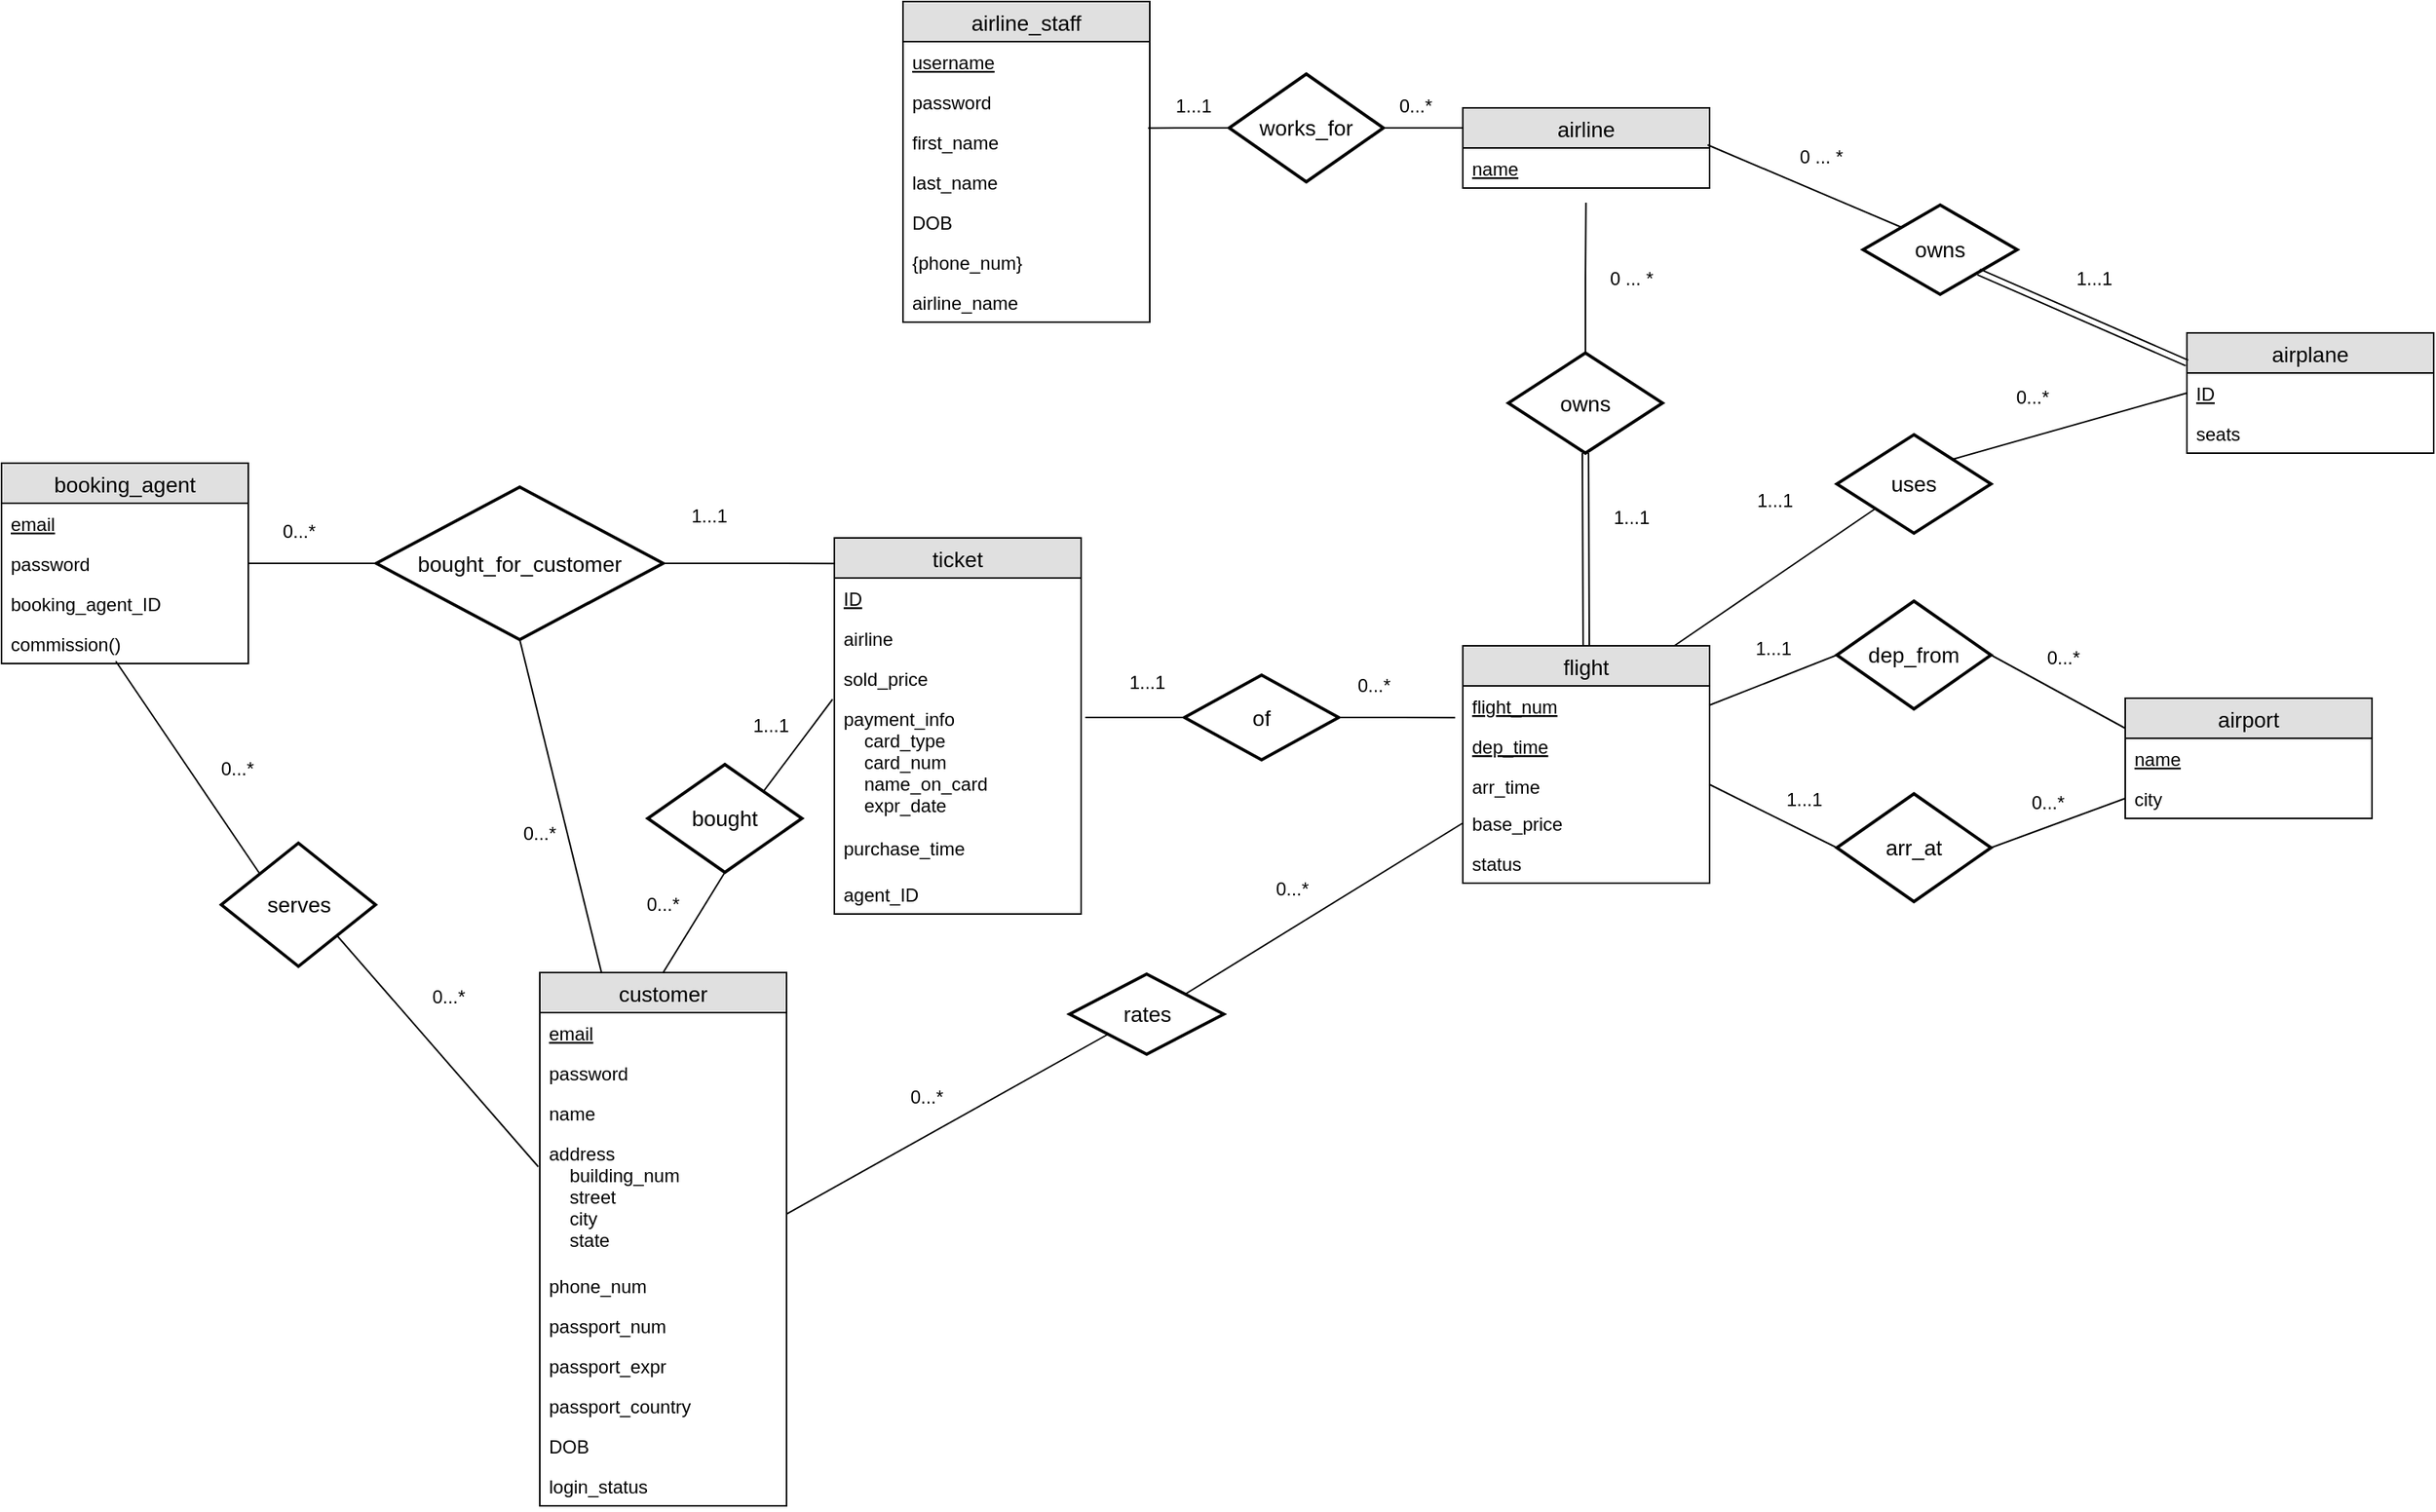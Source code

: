 <mxfile version="12.1.0" type="github" pages="1"><diagram id="OmT5OmckwUrSFIo6k8KH" name="Page-1"><mxGraphModel dx="1048" dy="684" grid="1" gridSize="10" guides="1" tooltips="1" connect="1" arrows="1" fold="1" page="1" pageScale="1" pageWidth="1654" pageHeight="1169" math="0" shadow="0"><root><mxCell id="0"/><mxCell id="1" parent="0"/><mxCell id="NvmkVHi0GKRHKJPW13n5-1" value="airport" style="swimlane;fontStyle=0;childLayout=stackLayout;horizontal=1;startSize=26;fillColor=#e0e0e0;horizontalStack=0;resizeParent=1;resizeParentMax=0;resizeLast=0;collapsible=1;marginBottom=0;swimlaneFillColor=#ffffff;align=center;fontSize=14;" vertex="1" parent="1"><mxGeometry x="1407" y="522" width="160" height="78" as="geometry"/></mxCell><mxCell id="NvmkVHi0GKRHKJPW13n5-2" value="name" style="text;strokeColor=none;fillColor=none;spacingLeft=4;spacingRight=4;overflow=hidden;rotatable=0;points=[[0,0.5],[1,0.5]];portConstraint=eastwest;fontSize=12;fontStyle=4" vertex="1" parent="NvmkVHi0GKRHKJPW13n5-1"><mxGeometry y="26" width="160" height="26" as="geometry"/></mxCell><mxCell id="NvmkVHi0GKRHKJPW13n5-3" value="city" style="text;strokeColor=none;fillColor=none;spacingLeft=4;spacingRight=4;overflow=hidden;rotatable=0;points=[[0,0.5],[1,0.5]];portConstraint=eastwest;fontSize=12;" vertex="1" parent="NvmkVHi0GKRHKJPW13n5-1"><mxGeometry y="52" width="160" height="26" as="geometry"/></mxCell><mxCell id="NvmkVHi0GKRHKJPW13n5-4" value="airline" style="swimlane;fontStyle=0;childLayout=stackLayout;horizontal=1;startSize=26;fillColor=#e0e0e0;horizontalStack=0;resizeParent=1;resizeParentMax=0;resizeLast=0;collapsible=1;marginBottom=0;swimlaneFillColor=#ffffff;align=center;fontSize=14;" vertex="1" parent="1"><mxGeometry x="977.5" y="139" width="160" height="52" as="geometry"/></mxCell><mxCell id="NvmkVHi0GKRHKJPW13n5-5" value="name" style="text;strokeColor=none;fillColor=none;spacingLeft=4;spacingRight=4;overflow=hidden;rotatable=0;points=[[0,0.5],[1,0.5]];portConstraint=eastwest;fontSize=12;fontStyle=4" vertex="1" parent="NvmkVHi0GKRHKJPW13n5-4"><mxGeometry y="26" width="160" height="26" as="geometry"/></mxCell><mxCell id="NvmkVHi0GKRHKJPW13n5-6" value="airplane" style="swimlane;fontStyle=0;childLayout=stackLayout;horizontal=1;startSize=26;fillColor=#e0e0e0;horizontalStack=0;resizeParent=1;resizeParentMax=0;resizeLast=0;collapsible=1;marginBottom=0;swimlaneFillColor=#ffffff;align=center;fontSize=14;" vertex="1" parent="1"><mxGeometry x="1447" y="285" width="160" height="78" as="geometry"/></mxCell><mxCell id="NvmkVHi0GKRHKJPW13n5-8" value="ID" style="text;strokeColor=none;fillColor=none;spacingLeft=4;spacingRight=4;overflow=hidden;rotatable=0;points=[[0,0.5],[1,0.5]];portConstraint=eastwest;fontSize=12;fontStyle=4" vertex="1" parent="NvmkVHi0GKRHKJPW13n5-6"><mxGeometry y="26" width="160" height="26" as="geometry"/></mxCell><mxCell id="NvmkVHi0GKRHKJPW13n5-9" value="seats" style="text;strokeColor=none;fillColor=none;spacingLeft=4;spacingRight=4;overflow=hidden;rotatable=0;points=[[0,0.5],[1,0.5]];portConstraint=eastwest;fontSize=12;" vertex="1" parent="NvmkVHi0GKRHKJPW13n5-6"><mxGeometry y="52" width="160" height="26" as="geometry"/></mxCell><mxCell id="NvmkVHi0GKRHKJPW13n5-10" value="owns" style="shape=rhombus;strokeWidth=2;fontSize=17;perimeter=rhombusPerimeter;whiteSpace=wrap;html=1;align=center;fontSize=14;" vertex="1" parent="1"><mxGeometry x="1237" y="202" width="100" height="58" as="geometry"/></mxCell><mxCell id="NvmkVHi0GKRHKJPW13n5-11" value="0 ... *" style="text;html=1;strokeColor=none;fillColor=none;align=center;verticalAlign=middle;whiteSpace=wrap;rounded=0;" vertex="1" parent="1"><mxGeometry x="1190" y="161" width="40" height="20" as="geometry"/></mxCell><mxCell id="NvmkVHi0GKRHKJPW13n5-12" value="1...1" style="text;html=1;strokeColor=none;fillColor=none;align=center;verticalAlign=middle;whiteSpace=wrap;rounded=0;" vertex="1" parent="1"><mxGeometry x="1367" y="240" width="40" height="20" as="geometry"/></mxCell><mxCell id="NvmkVHi0GKRHKJPW13n5-13" value="flight" style="swimlane;fontStyle=0;childLayout=stackLayout;horizontal=1;startSize=26;fillColor=#e0e0e0;horizontalStack=0;resizeParent=1;resizeParentMax=0;resizeLast=0;collapsible=1;marginBottom=0;swimlaneFillColor=#ffffff;align=center;fontSize=14;" vertex="1" parent="1"><mxGeometry x="977.5" y="488" width="160" height="154" as="geometry"/></mxCell><mxCell id="NvmkVHi0GKRHKJPW13n5-15" value="flight_num" style="text;strokeColor=none;fillColor=none;spacingLeft=4;spacingRight=4;overflow=hidden;rotatable=0;points=[[0,0.5],[1,0.5]];portConstraint=eastwest;fontSize=12;fontStyle=4" vertex="1" parent="NvmkVHi0GKRHKJPW13n5-13"><mxGeometry y="26" width="160" height="26" as="geometry"/></mxCell><mxCell id="NvmkVHi0GKRHKJPW13n5-17" value="dep_time&#10;" style="text;strokeColor=none;fillColor=none;spacingLeft=4;spacingRight=4;overflow=hidden;rotatable=0;points=[[0,0.5],[1,0.5]];portConstraint=eastwest;fontSize=12;fontStyle=4" vertex="1" parent="NvmkVHi0GKRHKJPW13n5-13"><mxGeometry y="52" width="160" height="26" as="geometry"/></mxCell><mxCell id="NvmkVHi0GKRHKJPW13n5-19" value="arr_time&#10;" style="text;strokeColor=none;fillColor=none;spacingLeft=4;spacingRight=4;overflow=hidden;rotatable=0;points=[[0,0.5],[1,0.5]];portConstraint=eastwest;fontSize=12;" vertex="1" parent="NvmkVHi0GKRHKJPW13n5-13"><mxGeometry y="78" width="160" height="24" as="geometry"/></mxCell><mxCell id="NvmkVHi0GKRHKJPW13n5-20" value="base_price" style="text;strokeColor=none;fillColor=none;spacingLeft=4;spacingRight=4;overflow=hidden;rotatable=0;points=[[0,0.5],[1,0.5]];portConstraint=eastwest;fontSize=12;" vertex="1" parent="NvmkVHi0GKRHKJPW13n5-13"><mxGeometry y="102" width="160" height="26" as="geometry"/></mxCell><mxCell id="NvmkVHi0GKRHKJPW13n5-22" value="status" style="text;strokeColor=none;fillColor=none;spacingLeft=4;spacingRight=4;overflow=hidden;rotatable=0;points=[[0,0.5],[1,0.5]];portConstraint=eastwest;fontSize=12;" vertex="1" parent="NvmkVHi0GKRHKJPW13n5-13"><mxGeometry y="128" width="160" height="26" as="geometry"/></mxCell><mxCell id="NvmkVHi0GKRHKJPW13n5-23" value="ticket" style="swimlane;fontStyle=0;childLayout=stackLayout;horizontal=1;startSize=26;fillColor=#e0e0e0;horizontalStack=0;resizeParent=1;resizeParentMax=0;resizeLast=0;collapsible=1;marginBottom=0;swimlaneFillColor=#ffffff;align=center;fontSize=14;" vertex="1" parent="1"><mxGeometry x="570" y="418" width="160" height="244" as="geometry"/></mxCell><mxCell id="NvmkVHi0GKRHKJPW13n5-24" value="ID" style="text;strokeColor=none;fillColor=none;spacingLeft=4;spacingRight=4;overflow=hidden;rotatable=0;points=[[0,0.5],[1,0.5]];portConstraint=eastwest;fontSize=12;fontStyle=4" vertex="1" parent="NvmkVHi0GKRHKJPW13n5-23"><mxGeometry y="26" width="160" height="26" as="geometry"/></mxCell><mxCell id="NvmkVHi0GKRHKJPW13n5-26" value="airline" style="text;strokeColor=none;fillColor=none;spacingLeft=4;spacingRight=4;overflow=hidden;rotatable=0;points=[[0,0.5],[1,0.5]];portConstraint=eastwest;fontSize=12;" vertex="1" parent="NvmkVHi0GKRHKJPW13n5-23"><mxGeometry y="52" width="160" height="26" as="geometry"/></mxCell><mxCell id="NvmkVHi0GKRHKJPW13n5-28" value="sold_price" style="text;strokeColor=none;fillColor=none;spacingLeft=4;spacingRight=4;overflow=hidden;rotatable=0;points=[[0,0.5],[1,0.5]];portConstraint=eastwest;fontSize=12;" vertex="1" parent="NvmkVHi0GKRHKJPW13n5-23"><mxGeometry y="78" width="160" height="26" as="geometry"/></mxCell><mxCell id="NvmkVHi0GKRHKJPW13n5-29" value="payment_info&#10;    card_type&#10;    card_num&#10;    name_on_card&#10;    expr_date" style="text;strokeColor=none;fillColor=none;spacingLeft=4;spacingRight=4;overflow=hidden;rotatable=0;points=[[0,0.5],[1,0.5]];portConstraint=eastwest;fontSize=12;" vertex="1" parent="NvmkVHi0GKRHKJPW13n5-23"><mxGeometry y="104" width="160" height="84" as="geometry"/></mxCell><mxCell id="NvmkVHi0GKRHKJPW13n5-30" value="purchase_time" style="text;strokeColor=none;fillColor=none;spacingLeft=4;spacingRight=4;overflow=hidden;rotatable=0;points=[[0,0.5],[1,0.5]];portConstraint=eastwest;fontSize=12;" vertex="1" parent="NvmkVHi0GKRHKJPW13n5-23"><mxGeometry y="188" width="160" height="30" as="geometry"/></mxCell><mxCell id="NvmkVHi0GKRHKJPW13n5-31" value="agent_ID" style="text;strokeColor=none;fillColor=none;spacingLeft=4;spacingRight=4;overflow=hidden;rotatable=0;points=[[0,0.5],[1,0.5]];portConstraint=eastwest;fontSize=12;" vertex="1" parent="NvmkVHi0GKRHKJPW13n5-23"><mxGeometry y="218" width="160" height="26" as="geometry"/></mxCell><mxCell id="NvmkVHi0GKRHKJPW13n5-32" value="booking_agent" style="swimlane;fontStyle=0;childLayout=stackLayout;horizontal=1;startSize=26;fillColor=#e0e0e0;horizontalStack=0;resizeParent=1;resizeParentMax=0;resizeLast=0;collapsible=1;marginBottom=0;swimlaneFillColor=#ffffff;align=center;fontSize=14;" vertex="1" parent="1"><mxGeometry x="30" y="369.5" width="160" height="130" as="geometry"/></mxCell><mxCell id="NvmkVHi0GKRHKJPW13n5-33" value="email" style="text;strokeColor=none;fillColor=none;spacingLeft=4;spacingRight=4;overflow=hidden;rotatable=0;points=[[0,0.5],[1,0.5]];portConstraint=eastwest;fontSize=12;fontStyle=4" vertex="1" parent="NvmkVHi0GKRHKJPW13n5-32"><mxGeometry y="26" width="160" height="26" as="geometry"/></mxCell><mxCell id="NvmkVHi0GKRHKJPW13n5-34" value="password" style="text;strokeColor=none;fillColor=none;spacingLeft=4;spacingRight=4;overflow=hidden;rotatable=0;points=[[0,0.5],[1,0.5]];portConstraint=eastwest;fontSize=12;" vertex="1" parent="NvmkVHi0GKRHKJPW13n5-32"><mxGeometry y="52" width="160" height="26" as="geometry"/></mxCell><mxCell id="NvmkVHi0GKRHKJPW13n5-35" value="booking_agent_ID" style="text;strokeColor=none;fillColor=none;spacingLeft=4;spacingRight=4;overflow=hidden;rotatable=0;points=[[0,0.5],[1,0.5]];portConstraint=eastwest;fontSize=12;" vertex="1" parent="NvmkVHi0GKRHKJPW13n5-32"><mxGeometry y="78" width="160" height="26" as="geometry"/></mxCell><mxCell id="NvmkVHi0GKRHKJPW13n5-107" value="commission()" style="text;strokeColor=none;fillColor=none;spacingLeft=4;spacingRight=4;overflow=hidden;rotatable=0;points=[[0,0.5],[1,0.5]];portConstraint=eastwest;fontSize=12;" vertex="1" parent="NvmkVHi0GKRHKJPW13n5-32"><mxGeometry y="104" width="160" height="26" as="geometry"/></mxCell><mxCell id="NvmkVHi0GKRHKJPW13n5-36" value="airline_staff" style="swimlane;fontStyle=0;childLayout=stackLayout;horizontal=1;startSize=26;fillColor=#e0e0e0;horizontalStack=0;resizeParent=1;resizeParentMax=0;resizeLast=0;collapsible=1;marginBottom=0;swimlaneFillColor=#ffffff;align=center;fontSize=14;" vertex="1" parent="1"><mxGeometry x="614.5" y="70" width="160" height="208" as="geometry"/></mxCell><mxCell id="NvmkVHi0GKRHKJPW13n5-37" value="username" style="text;strokeColor=none;fillColor=none;spacingLeft=4;spacingRight=4;overflow=hidden;rotatable=0;points=[[0,0.5],[1,0.5]];portConstraint=eastwest;fontSize=12;fontStyle=4" vertex="1" parent="NvmkVHi0GKRHKJPW13n5-36"><mxGeometry y="26" width="160" height="26" as="geometry"/></mxCell><mxCell id="NvmkVHi0GKRHKJPW13n5-38" value="password" style="text;strokeColor=none;fillColor=none;spacingLeft=4;spacingRight=4;overflow=hidden;rotatable=0;points=[[0,0.5],[1,0.5]];portConstraint=eastwest;fontSize=12;" vertex="1" parent="NvmkVHi0GKRHKJPW13n5-36"><mxGeometry y="52" width="160" height="26" as="geometry"/></mxCell><mxCell id="NvmkVHi0GKRHKJPW13n5-39" value="first_name" style="text;strokeColor=none;fillColor=none;spacingLeft=4;spacingRight=4;overflow=hidden;rotatable=0;points=[[0,0.5],[1,0.5]];portConstraint=eastwest;fontSize=12;" vertex="1" parent="NvmkVHi0GKRHKJPW13n5-36"><mxGeometry y="78" width="160" height="26" as="geometry"/></mxCell><mxCell id="NvmkVHi0GKRHKJPW13n5-40" value="last_name" style="text;strokeColor=none;fillColor=none;spacingLeft=4;spacingRight=4;overflow=hidden;rotatable=0;points=[[0,0.5],[1,0.5]];portConstraint=eastwest;fontSize=12;" vertex="1" parent="NvmkVHi0GKRHKJPW13n5-36"><mxGeometry y="104" width="160" height="26" as="geometry"/></mxCell><mxCell id="NvmkVHi0GKRHKJPW13n5-41" value="DOB" style="text;strokeColor=none;fillColor=none;spacingLeft=4;spacingRight=4;overflow=hidden;rotatable=0;points=[[0,0.5],[1,0.5]];portConstraint=eastwest;fontSize=12;" vertex="1" parent="NvmkVHi0GKRHKJPW13n5-36"><mxGeometry y="130" width="160" height="26" as="geometry"/></mxCell><mxCell id="NvmkVHi0GKRHKJPW13n5-42" value="{phone_num}" style="text;strokeColor=none;fillColor=none;spacingLeft=4;spacingRight=4;overflow=hidden;rotatable=0;points=[[0,0.5],[1,0.5]];portConstraint=eastwest;fontSize=12;" vertex="1" parent="NvmkVHi0GKRHKJPW13n5-36"><mxGeometry y="156" width="160" height="26" as="geometry"/></mxCell><mxCell id="NvmkVHi0GKRHKJPW13n5-43" value="airline_name" style="text;strokeColor=none;fillColor=none;spacingLeft=4;spacingRight=4;overflow=hidden;rotatable=0;points=[[0,0.5],[1,0.5]];portConstraint=eastwest;fontSize=12;" vertex="1" parent="NvmkVHi0GKRHKJPW13n5-36"><mxGeometry y="182" width="160" height="26" as="geometry"/></mxCell><mxCell id="NvmkVHi0GKRHKJPW13n5-109" style="edgeStyle=orthogonalEdgeStyle;rounded=0;orthogonalLoop=1;jettySize=auto;html=1;exitX=0.5;exitY=0;exitDx=0;exitDy=0;endArrow=none;endFill=0;" edge="1" parent="1" source="NvmkVHi0GKRHKJPW13n5-46"><mxGeometry relative="1" as="geometry"><mxPoint x="1057.333" y="200.5" as="targetPoint"/></mxGeometry></mxCell><mxCell id="NvmkVHi0GKRHKJPW13n5-46" value="owns" style="shape=rhombus;strokeWidth=2;fontSize=17;perimeter=rhombusPerimeter;whiteSpace=wrap;html=1;align=center;fontSize=14;" vertex="1" parent="1"><mxGeometry x="1007" y="298" width="100" height="65" as="geometry"/></mxCell><mxCell id="NvmkVHi0GKRHKJPW13n5-47" value="customer" style="swimlane;fontStyle=0;childLayout=stackLayout;horizontal=1;startSize=26;fillColor=#e0e0e0;horizontalStack=0;resizeParent=1;resizeParentMax=0;resizeLast=0;collapsible=1;marginBottom=0;swimlaneFillColor=#ffffff;align=center;fontSize=14;" vertex="1" parent="1"><mxGeometry x="379" y="700" width="160" height="346" as="geometry"/></mxCell><mxCell id="NvmkVHi0GKRHKJPW13n5-49" value="email" style="text;strokeColor=none;fillColor=none;spacingLeft=4;spacingRight=4;overflow=hidden;rotatable=0;points=[[0,0.5],[1,0.5]];portConstraint=eastwest;fontSize=12;fontStyle=4" vertex="1" parent="NvmkVHi0GKRHKJPW13n5-47"><mxGeometry y="26" width="160" height="26" as="geometry"/></mxCell><mxCell id="NvmkVHi0GKRHKJPW13n5-50" value="password" style="text;strokeColor=none;fillColor=none;spacingLeft=4;spacingRight=4;overflow=hidden;rotatable=0;points=[[0,0.5],[1,0.5]];portConstraint=eastwest;fontSize=12;" vertex="1" parent="NvmkVHi0GKRHKJPW13n5-47"><mxGeometry y="52" width="160" height="26" as="geometry"/></mxCell><mxCell id="NvmkVHi0GKRHKJPW13n5-48" value="name" style="text;strokeColor=none;fillColor=none;spacingLeft=4;spacingRight=4;overflow=hidden;rotatable=0;points=[[0,0.5],[1,0.5]];portConstraint=eastwest;fontSize=12;" vertex="1" parent="NvmkVHi0GKRHKJPW13n5-47"><mxGeometry y="78" width="160" height="26" as="geometry"/></mxCell><mxCell id="NvmkVHi0GKRHKJPW13n5-51" value="address&#10;    building_num&#10;    street&#10;    city&#10;    state" style="text;strokeColor=none;fillColor=none;spacingLeft=4;spacingRight=4;overflow=hidden;rotatable=0;points=[[0,0.5],[1,0.5]];portConstraint=eastwest;fontSize=12;" vertex="1" parent="NvmkVHi0GKRHKJPW13n5-47"><mxGeometry y="104" width="160" height="86" as="geometry"/></mxCell><mxCell id="NvmkVHi0GKRHKJPW13n5-52" value="phone_num" style="text;strokeColor=none;fillColor=none;spacingLeft=4;spacingRight=4;overflow=hidden;rotatable=0;points=[[0,0.5],[1,0.5]];portConstraint=eastwest;fontSize=12;" vertex="1" parent="NvmkVHi0GKRHKJPW13n5-47"><mxGeometry y="190" width="160" height="26" as="geometry"/></mxCell><mxCell id="NvmkVHi0GKRHKJPW13n5-53" value="passport_num" style="text;strokeColor=none;fillColor=none;spacingLeft=4;spacingRight=4;overflow=hidden;rotatable=0;points=[[0,0.5],[1,0.5]];portConstraint=eastwest;fontSize=12;" vertex="1" parent="NvmkVHi0GKRHKJPW13n5-47"><mxGeometry y="216" width="160" height="26" as="geometry"/></mxCell><mxCell id="NvmkVHi0GKRHKJPW13n5-54" value="passport_expr" style="text;strokeColor=none;fillColor=none;spacingLeft=4;spacingRight=4;overflow=hidden;rotatable=0;points=[[0,0.5],[1,0.5]];portConstraint=eastwest;fontSize=12;" vertex="1" parent="NvmkVHi0GKRHKJPW13n5-47"><mxGeometry y="242" width="160" height="26" as="geometry"/></mxCell><mxCell id="NvmkVHi0GKRHKJPW13n5-55" value="passport_country" style="text;strokeColor=none;fillColor=none;spacingLeft=4;spacingRight=4;overflow=hidden;rotatable=0;points=[[0,0.5],[1,0.5]];portConstraint=eastwest;fontSize=12;" vertex="1" parent="NvmkVHi0GKRHKJPW13n5-47"><mxGeometry y="268" width="160" height="26" as="geometry"/></mxCell><mxCell id="NvmkVHi0GKRHKJPW13n5-56" value="DOB" style="text;strokeColor=none;fillColor=none;spacingLeft=4;spacingRight=4;overflow=hidden;rotatable=0;points=[[0,0.5],[1,0.5]];portConstraint=eastwest;fontSize=12;" vertex="1" parent="NvmkVHi0GKRHKJPW13n5-47"><mxGeometry y="294" width="160" height="26" as="geometry"/></mxCell><mxCell id="NvmkVHi0GKRHKJPW13n5-89" value="login_status" style="text;strokeColor=none;fillColor=none;spacingLeft=4;spacingRight=4;overflow=hidden;rotatable=0;points=[[0,0.5],[1,0.5]];portConstraint=eastwest;fontSize=12;" vertex="1" parent="NvmkVHi0GKRHKJPW13n5-47"><mxGeometry y="320" width="160" height="26" as="geometry"/></mxCell><mxCell id="NvmkVHi0GKRHKJPW13n5-59" value="dep_from" style="shape=rhombus;strokeWidth=2;fontSize=17;perimeter=rhombusPerimeter;whiteSpace=wrap;html=1;align=center;fontSize=14;" vertex="1" parent="1"><mxGeometry x="1220" y="459" width="100" height="70" as="geometry"/></mxCell><mxCell id="NvmkVHi0GKRHKJPW13n5-62" value="arr_at" style="shape=rhombus;strokeWidth=2;fontSize=17;perimeter=rhombusPerimeter;whiteSpace=wrap;html=1;align=center;fontSize=14;" vertex="1" parent="1"><mxGeometry x="1220" y="584" width="100" height="70" as="geometry"/></mxCell><mxCell id="NvmkVHi0GKRHKJPW13n5-63" value="1...1" style="text;html=1;strokeColor=none;fillColor=none;align=center;verticalAlign=middle;whiteSpace=wrap;rounded=0;" vertex="1" parent="1"><mxGeometry x="1159" y="479.5" width="40" height="20" as="geometry"/></mxCell><mxCell id="NvmkVHi0GKRHKJPW13n5-64" value="0...*" style="text;html=1;strokeColor=none;fillColor=none;align=center;verticalAlign=middle;whiteSpace=wrap;rounded=0;" vertex="1" parent="1"><mxGeometry x="1347" y="486" width="40" height="20" as="geometry"/></mxCell><mxCell id="NvmkVHi0GKRHKJPW13n5-65" value="1...1" style="text;html=1;strokeColor=none;fillColor=none;align=center;verticalAlign=middle;whiteSpace=wrap;rounded=0;" vertex="1" parent="1"><mxGeometry x="1179" y="578" width="40" height="20" as="geometry"/></mxCell><mxCell id="NvmkVHi0GKRHKJPW13n5-66" value="0...*" style="text;html=1;strokeColor=none;fillColor=none;align=center;verticalAlign=middle;whiteSpace=wrap;rounded=0;" vertex="1" parent="1"><mxGeometry x="1337" y="580" width="40" height="20" as="geometry"/></mxCell><mxCell id="NvmkVHi0GKRHKJPW13n5-68" value="" style="endArrow=none;html=1;exitX=0.992;exitY=-0.077;exitDx=0;exitDy=0;exitPerimeter=0;entryX=0;entryY=0;entryDx=0;entryDy=0;" edge="1" parent="1" source="NvmkVHi0GKRHKJPW13n5-5" target="NvmkVHi0GKRHKJPW13n5-10"><mxGeometry width="50" height="50" relative="1" as="geometry"><mxPoint x="1162" y="349" as="sourcePoint"/><mxPoint x="1212" y="299" as="targetPoint"/></mxGeometry></mxCell><mxCell id="NvmkVHi0GKRHKJPW13n5-69" value="uses" style="shape=rhombus;strokeWidth=2;fontSize=17;perimeter=rhombusPerimeter;whiteSpace=wrap;html=1;align=center;fontSize=14;" vertex="1" parent="1"><mxGeometry x="1220" y="351" width="100" height="64" as="geometry"/></mxCell><mxCell id="NvmkVHi0GKRHKJPW13n5-70" value="" style="endArrow=none;html=1;exitX=1;exitY=0;exitDx=0;exitDy=0;entryX=0;entryY=0.5;entryDx=0;entryDy=0;" edge="1" parent="1" source="NvmkVHi0GKRHKJPW13n5-69" target="NvmkVHi0GKRHKJPW13n5-8"><mxGeometry width="50" height="50" relative="1" as="geometry"><mxPoint x="1319" y="402.5" as="sourcePoint"/><mxPoint x="1369" y="352.5" as="targetPoint"/></mxGeometry></mxCell><mxCell id="NvmkVHi0GKRHKJPW13n5-72" value="0 ... *" style="text;html=1;strokeColor=none;fillColor=none;align=center;verticalAlign=middle;whiteSpace=wrap;rounded=0;" vertex="1" parent="1"><mxGeometry x="1067" y="240" width="40" height="20" as="geometry"/></mxCell><mxCell id="NvmkVHi0GKRHKJPW13n5-73" value="1...1" style="text;html=1;strokeColor=none;fillColor=none;align=center;verticalAlign=middle;whiteSpace=wrap;rounded=0;" vertex="1" parent="1"><mxGeometry x="1067" y="394.5" width="40" height="20" as="geometry"/></mxCell><mxCell id="NvmkVHi0GKRHKJPW13n5-74" value="1...1" style="text;html=1;strokeColor=none;fillColor=none;align=center;verticalAlign=middle;whiteSpace=wrap;rounded=0;" vertex="1" parent="1"><mxGeometry x="1160" y="384" width="40" height="20" as="geometry"/></mxCell><mxCell id="NvmkVHi0GKRHKJPW13n5-75" value="0...*" style="text;html=1;strokeColor=none;fillColor=none;align=center;verticalAlign=middle;whiteSpace=wrap;rounded=0;" vertex="1" parent="1"><mxGeometry x="1327" y="317" width="40" height="20" as="geometry"/></mxCell><mxCell id="NvmkVHi0GKRHKJPW13n5-99" style="edgeStyle=orthogonalEdgeStyle;rounded=0;orthogonalLoop=1;jettySize=auto;html=1;exitX=0;exitY=0.5;exitDx=0;exitDy=0;entryX=1.017;entryY=0.149;entryDx=0;entryDy=0;entryPerimeter=0;endArrow=none;endFill=0;" edge="1" parent="1" source="NvmkVHi0GKRHKJPW13n5-78" target="NvmkVHi0GKRHKJPW13n5-29"><mxGeometry relative="1" as="geometry"/></mxCell><mxCell id="NvmkVHi0GKRHKJPW13n5-134" style="edgeStyle=orthogonalEdgeStyle;rounded=0;orthogonalLoop=1;jettySize=auto;html=1;exitX=1;exitY=0.5;exitDx=0;exitDy=0;entryX=-0.031;entryY=-0.205;entryDx=0;entryDy=0;entryPerimeter=0;endArrow=none;endFill=0;" edge="1" parent="1" source="NvmkVHi0GKRHKJPW13n5-78" target="NvmkVHi0GKRHKJPW13n5-17"><mxGeometry relative="1" as="geometry"/></mxCell><mxCell id="NvmkVHi0GKRHKJPW13n5-78" value="of" style="shape=rhombus;strokeWidth=2;fontSize=17;perimeter=rhombusPerimeter;whiteSpace=wrap;html=1;align=center;fontSize=14;" vertex="1" parent="1"><mxGeometry x="797" y="507" width="100" height="55" as="geometry"/></mxCell><mxCell id="NvmkVHi0GKRHKJPW13n5-83" value="1...1" style="text;html=1;strokeColor=none;fillColor=none;align=center;verticalAlign=middle;whiteSpace=wrap;rounded=0;" vertex="1" parent="1"><mxGeometry x="752.5" y="502" width="40" height="20" as="geometry"/></mxCell><mxCell id="NvmkVHi0GKRHKJPW13n5-84" value="0...*" style="text;html=1;strokeColor=none;fillColor=none;align=center;verticalAlign=middle;whiteSpace=wrap;rounded=0;" vertex="1" parent="1"><mxGeometry x="900" y="504" width="40" height="20" as="geometry"/></mxCell><mxCell id="NvmkVHi0GKRHKJPW13n5-87" value="bought" style="shape=rhombus;strokeWidth=2;fontSize=17;perimeter=rhombusPerimeter;whiteSpace=wrap;html=1;align=center;fontSize=14;" vertex="1" parent="1"><mxGeometry x="449" y="565" width="100" height="70" as="geometry"/></mxCell><mxCell id="NvmkVHi0GKRHKJPW13n5-95" value="0...*" style="text;html=1;strokeColor=none;fillColor=none;align=center;verticalAlign=middle;whiteSpace=wrap;rounded=0;" vertex="1" parent="1"><mxGeometry x="202.5" y="404" width="40" height="20" as="geometry"/></mxCell><mxCell id="NvmkVHi0GKRHKJPW13n5-96" value="1...1" style="text;html=1;strokeColor=none;fillColor=none;align=center;verticalAlign=middle;whiteSpace=wrap;rounded=0;" vertex="1" parent="1"><mxGeometry x="469" y="394" width="40" height="20" as="geometry"/></mxCell><mxCell id="NvmkVHi0GKRHKJPW13n5-149" style="edgeStyle=orthogonalEdgeStyle;rounded=0;orthogonalLoop=1;jettySize=auto;html=1;exitX=0;exitY=0.5;exitDx=0;exitDy=0;entryX=1;entryY=0.5;entryDx=0;entryDy=0;endArrow=none;endFill=0;" edge="1" parent="1" source="NvmkVHi0GKRHKJPW13n5-102" target="NvmkVHi0GKRHKJPW13n5-34"><mxGeometry relative="1" as="geometry"/></mxCell><mxCell id="NvmkVHi0GKRHKJPW13n5-150" style="edgeStyle=orthogonalEdgeStyle;rounded=0;orthogonalLoop=1;jettySize=auto;html=1;exitX=1;exitY=0.5;exitDx=0;exitDy=0;entryX=0.001;entryY=0.068;entryDx=0;entryDy=0;entryPerimeter=0;endArrow=none;endFill=0;" edge="1" parent="1" source="NvmkVHi0GKRHKJPW13n5-102" target="NvmkVHi0GKRHKJPW13n5-23"><mxGeometry relative="1" as="geometry"/></mxCell><mxCell id="NvmkVHi0GKRHKJPW13n5-102" value="bought_for_customer" style="shape=rhombus;strokeWidth=2;fontSize=17;perimeter=rhombusPerimeter;whiteSpace=wrap;html=1;align=center;fontSize=14;" vertex="1" parent="1"><mxGeometry x="273" y="385" width="186" height="99" as="geometry"/></mxCell><mxCell id="NvmkVHi0GKRHKJPW13n5-105" value="0...*" style="text;html=1;strokeColor=none;fillColor=none;align=center;verticalAlign=middle;whiteSpace=wrap;rounded=0;" vertex="1" parent="1"><mxGeometry x="439" y="646" width="40" height="20" as="geometry"/></mxCell><mxCell id="NvmkVHi0GKRHKJPW13n5-106" value="1...1" style="text;html=1;strokeColor=none;fillColor=none;align=center;verticalAlign=middle;whiteSpace=wrap;rounded=0;" vertex="1" parent="1"><mxGeometry x="509" y="530" width="40" height="20" as="geometry"/></mxCell><mxCell id="NvmkVHi0GKRHKJPW13n5-110" style="edgeStyle=orthogonalEdgeStyle;rounded=0;orthogonalLoop=1;jettySize=auto;html=1;exitX=0;exitY=0.5;exitDx=0;exitDy=0;entryX=0.993;entryY=0.16;entryDx=0;entryDy=0;entryPerimeter=0;endArrow=none;endFill=0;" edge="1" parent="1" source="NvmkVHi0GKRHKJPW13n5-108" target="NvmkVHi0GKRHKJPW13n5-39"><mxGeometry relative="1" as="geometry"/></mxCell><mxCell id="NvmkVHi0GKRHKJPW13n5-108" value="works_for" style="shape=rhombus;strokeWidth=2;fontSize=17;perimeter=rhombusPerimeter;whiteSpace=wrap;html=1;align=center;fontSize=14;" vertex="1" parent="1"><mxGeometry x="826" y="117" width="100" height="70" as="geometry"/></mxCell><mxCell id="NvmkVHi0GKRHKJPW13n5-113" value="1...1" style="text;html=1;strokeColor=none;fillColor=none;align=center;verticalAlign=middle;whiteSpace=wrap;rounded=0;" vertex="1" parent="1"><mxGeometry x="782.5" y="128" width="40" height="20" as="geometry"/></mxCell><mxCell id="NvmkVHi0GKRHKJPW13n5-114" value="0...*" style="text;html=1;strokeColor=none;fillColor=none;align=center;verticalAlign=middle;whiteSpace=wrap;rounded=0;" vertex="1" parent="1"><mxGeometry x="927" y="128" width="40" height="20" as="geometry"/></mxCell><mxCell id="NvmkVHi0GKRHKJPW13n5-115" value="" style="shape=link;html=1;endArrow=none;endFill=0;entryX=0;entryY=0.25;entryDx=0;entryDy=0;exitX=1;exitY=1;exitDx=0;exitDy=0;" edge="1" parent="1" source="NvmkVHi0GKRHKJPW13n5-10" target="NvmkVHi0GKRHKJPW13n5-6"><mxGeometry width="50" height="50" relative="1" as="geometry"><mxPoint x="1342" y="354" as="sourcePoint"/><mxPoint x="1392" y="304" as="targetPoint"/></mxGeometry></mxCell><mxCell id="NvmkVHi0GKRHKJPW13n5-118" value="" style="endArrow=none;html=1;entryX=0;entryY=0.25;entryDx=0;entryDy=0;exitX=1;exitY=0.5;exitDx=0;exitDy=0;" edge="1" parent="1" source="NvmkVHi0GKRHKJPW13n5-108" target="NvmkVHi0GKRHKJPW13n5-4"><mxGeometry width="50" height="50" relative="1" as="geometry"><mxPoint x="851" y="302" as="sourcePoint"/><mxPoint x="901" y="252" as="targetPoint"/></mxGeometry></mxCell><mxCell id="NvmkVHi0GKRHKJPW13n5-120" value="" style="shape=link;html=1;endArrow=none;endFill=0;entryX=0.5;entryY=1;entryDx=0;entryDy=0;exitX=0.5;exitY=0;exitDx=0;exitDy=0;" edge="1" parent="1" source="NvmkVHi0GKRHKJPW13n5-13" target="NvmkVHi0GKRHKJPW13n5-46"><mxGeometry width="50" height="50" relative="1" as="geometry"><mxPoint x="982" y="420" as="sourcePoint"/><mxPoint x="1032" y="370" as="targetPoint"/></mxGeometry></mxCell><mxCell id="NvmkVHi0GKRHKJPW13n5-139" value="rates" style="shape=rhombus;strokeWidth=2;fontSize=17;perimeter=rhombusPerimeter;whiteSpace=wrap;html=1;align=center;fontSize=14;" vertex="1" parent="1"><mxGeometry x="722.5" y="701" width="100" height="52" as="geometry"/></mxCell><mxCell id="NvmkVHi0GKRHKJPW13n5-141" value="" style="endArrow=none;html=1;entryX=-0.007;entryY=0.008;entryDx=0;entryDy=0;entryPerimeter=0;exitX=1;exitY=0;exitDx=0;exitDy=0;" edge="1" parent="1" source="NvmkVHi0GKRHKJPW13n5-87" target="NvmkVHi0GKRHKJPW13n5-29"><mxGeometry width="50" height="50" relative="1" as="geometry"><mxPoint x="301" y="579" as="sourcePoint"/><mxPoint x="351" y="529" as="targetPoint"/></mxGeometry></mxCell><mxCell id="NvmkVHi0GKRHKJPW13n5-143" value="" style="endArrow=none;html=1;entryX=0;entryY=1;entryDx=0;entryDy=0;exitX=1;exitY=0.612;exitDx=0;exitDy=0;exitPerimeter=0;" edge="1" parent="1" source="NvmkVHi0GKRHKJPW13n5-51" target="NvmkVHi0GKRHKJPW13n5-139"><mxGeometry width="50" height="50" relative="1" as="geometry"><mxPoint x="534.5" y="774" as="sourcePoint"/><mxPoint x="584.5" y="724" as="targetPoint"/></mxGeometry></mxCell><mxCell id="NvmkVHi0GKRHKJPW13n5-144" value="" style="endArrow=none;html=1;entryX=0;entryY=0.5;entryDx=0;entryDy=0;exitX=1;exitY=0;exitDx=0;exitDy=0;" edge="1" parent="1" source="NvmkVHi0GKRHKJPW13n5-139" target="NvmkVHi0GKRHKJPW13n5-20"><mxGeometry width="50" height="50" relative="1" as="geometry"><mxPoint x="826.5" y="679.5" as="sourcePoint"/><mxPoint x="875.88" y="638.672" as="targetPoint"/></mxGeometry></mxCell><mxCell id="NvmkVHi0GKRHKJPW13n5-146" value="" style="endArrow=none;html=1;entryX=0.5;entryY=1;entryDx=0;entryDy=0;exitX=0.5;exitY=0;exitDx=0;exitDy=0;" edge="1" parent="1" source="NvmkVHi0GKRHKJPW13n5-47" target="NvmkVHi0GKRHKJPW13n5-87"><mxGeometry width="50" height="50" relative="1" as="geometry"><mxPoint x="434" y="644" as="sourcePoint"/><mxPoint x="484" y="594" as="targetPoint"/></mxGeometry></mxCell><mxCell id="NvmkVHi0GKRHKJPW13n5-147" value="0...*" style="text;html=1;strokeColor=none;fillColor=none;align=center;verticalAlign=middle;whiteSpace=wrap;rounded=0;" vertex="1" parent="1"><mxGeometry x="847" y="636" width="40" height="20" as="geometry"/></mxCell><mxCell id="NvmkVHi0GKRHKJPW13n5-148" value="0...*" style="text;html=1;strokeColor=none;fillColor=none;align=center;verticalAlign=middle;whiteSpace=wrap;rounded=0;" vertex="1" parent="1"><mxGeometry x="610" y="771" width="40" height="20" as="geometry"/></mxCell><mxCell id="NvmkVHi0GKRHKJPW13n5-154" value="serves" style="shape=rhombus;strokeWidth=2;fontSize=17;perimeter=rhombusPerimeter;whiteSpace=wrap;html=1;align=center;fontSize=14;" vertex="1" parent="1"><mxGeometry x="172.5" y="616" width="100" height="80" as="geometry"/></mxCell><mxCell id="NvmkVHi0GKRHKJPW13n5-155" value="" style="endArrow=none;html=1;exitX=0.463;exitY=0.942;exitDx=0;exitDy=0;exitPerimeter=0;entryX=0;entryY=0;entryDx=0;entryDy=0;" edge="1" parent="1" source="NvmkVHi0GKRHKJPW13n5-107" target="NvmkVHi0GKRHKJPW13n5-154"><mxGeometry width="50" height="50" relative="1" as="geometry"><mxPoint x="110" y="606" as="sourcePoint"/><mxPoint x="160" y="556" as="targetPoint"/></mxGeometry></mxCell><mxCell id="NvmkVHi0GKRHKJPW13n5-156" value="" style="endArrow=none;html=1;exitX=1;exitY=1;exitDx=0;exitDy=0;entryX=-0.006;entryY=0.256;entryDx=0;entryDy=0;entryPerimeter=0;" edge="1" parent="1" source="NvmkVHi0GKRHKJPW13n5-154" target="NvmkVHi0GKRHKJPW13n5-51"><mxGeometry width="50" height="50" relative="1" as="geometry"><mxPoint x="236.08" y="716.992" as="sourcePoint"/><mxPoint x="309.5" y="839" as="targetPoint"/></mxGeometry></mxCell><mxCell id="NvmkVHi0GKRHKJPW13n5-157" value="0...*" style="text;html=1;strokeColor=none;fillColor=none;align=center;verticalAlign=middle;whiteSpace=wrap;rounded=0;" vertex="1" parent="1"><mxGeometry x="162.5" y="558" width="40" height="20" as="geometry"/></mxCell><mxCell id="NvmkVHi0GKRHKJPW13n5-158" value="0...*" style="text;html=1;strokeColor=none;fillColor=none;align=center;verticalAlign=middle;whiteSpace=wrap;rounded=0;" vertex="1" parent="1"><mxGeometry x="300" y="706" width="40" height="20" as="geometry"/></mxCell><mxCell id="NvmkVHi0GKRHKJPW13n5-159" value="" style="endArrow=none;html=1;exitX=1;exitY=0.25;exitDx=0;exitDy=0;entryX=0;entryY=0.5;entryDx=0;entryDy=0;" edge="1" parent="1" source="NvmkVHi0GKRHKJPW13n5-13" target="NvmkVHi0GKRHKJPW13n5-59"><mxGeometry width="50" height="50" relative="1" as="geometry"><mxPoint x="1137" y="670" as="sourcePoint"/><mxPoint x="1287" y="600" as="targetPoint"/></mxGeometry></mxCell><mxCell id="NvmkVHi0GKRHKJPW13n5-160" value="" style="endArrow=none;html=1;exitX=1;exitY=0.5;exitDx=0;exitDy=0;entryX=0;entryY=0.25;entryDx=0;entryDy=0;" edge="1" parent="1" source="NvmkVHi0GKRHKJPW13n5-59" target="NvmkVHi0GKRHKJPW13n5-1"><mxGeometry width="50" height="50" relative="1" as="geometry"><mxPoint x="1147.5" y="536.5" as="sourcePoint"/><mxPoint x="1230" y="504" as="targetPoint"/></mxGeometry></mxCell><mxCell id="NvmkVHi0GKRHKJPW13n5-161" value="" style="endArrow=none;html=1;exitX=1;exitY=0.5;exitDx=0;exitDy=0;entryX=0;entryY=0.5;entryDx=0;entryDy=0;" edge="1" parent="1" source="NvmkVHi0GKRHKJPW13n5-19" target="NvmkVHi0GKRHKJPW13n5-62"><mxGeometry width="50" height="50" relative="1" as="geometry"><mxPoint x="1147.5" y="536.5" as="sourcePoint"/><mxPoint x="1230" y="504" as="targetPoint"/></mxGeometry></mxCell><mxCell id="NvmkVHi0GKRHKJPW13n5-165" value="" style="endArrow=none;html=1;exitX=0;exitY=0.5;exitDx=0;exitDy=0;entryX=1;entryY=0.5;entryDx=0;entryDy=0;" edge="1" parent="1" source="NvmkVHi0GKRHKJPW13n5-3" target="NvmkVHi0GKRHKJPW13n5-62"><mxGeometry width="50" height="50" relative="1" as="geometry"><mxPoint x="1147.5" y="588" as="sourcePoint"/><mxPoint x="1237" y="629" as="targetPoint"/></mxGeometry></mxCell><mxCell id="NvmkVHi0GKRHKJPW13n5-168" value="" style="endArrow=none;html=1;exitX=0.857;exitY=0;exitDx=0;exitDy=0;entryX=0;entryY=1;entryDx=0;entryDy=0;exitPerimeter=0;" edge="1" parent="1" source="NvmkVHi0GKRHKJPW13n5-13" target="NvmkVHi0GKRHKJPW13n5-69"><mxGeometry width="50" height="50" relative="1" as="geometry"><mxPoint x="1116.5" y="447.5" as="sourcePoint"/><mxPoint x="1199" y="415" as="targetPoint"/></mxGeometry></mxCell><mxCell id="NvmkVHi0GKRHKJPW13n5-169" value="" style="endArrow=none;html=1;entryX=0.5;entryY=1;entryDx=0;entryDy=0;exitX=0.25;exitY=0;exitDx=0;exitDy=0;" edge="1" parent="1" source="NvmkVHi0GKRHKJPW13n5-47" target="NvmkVHi0GKRHKJPW13n5-102"><mxGeometry width="50" height="50" relative="1" as="geometry"><mxPoint x="300" y="628" as="sourcePoint"/><mxPoint x="350" y="578" as="targetPoint"/></mxGeometry></mxCell><mxCell id="NvmkVHi0GKRHKJPW13n5-170" value="0...*" style="text;html=1;strokeColor=none;fillColor=none;align=center;verticalAlign=middle;whiteSpace=wrap;rounded=0;" vertex="1" parent="1"><mxGeometry x="359" y="600" width="40" height="20" as="geometry"/></mxCell></root></mxGraphModel></diagram></mxfile>